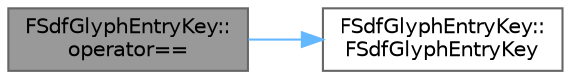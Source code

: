 digraph "FSdfGlyphEntryKey::operator=="
{
 // INTERACTIVE_SVG=YES
 // LATEX_PDF_SIZE
  bgcolor="transparent";
  edge [fontname=Helvetica,fontsize=10,labelfontname=Helvetica,labelfontsize=10];
  node [fontname=Helvetica,fontsize=10,shape=box,height=0.2,width=0.4];
  rankdir="LR";
  Node1 [id="Node000001",label="FSdfGlyphEntryKey::\loperator==",height=0.2,width=0.4,color="gray40", fillcolor="grey60", style="filled", fontcolor="black",tooltip=" "];
  Node1 -> Node2 [id="edge1_Node000001_Node000002",color="steelblue1",style="solid",tooltip=" "];
  Node2 [id="Node000002",label="FSdfGlyphEntryKey::\lFSdfGlyphEntryKey",height=0.2,width=0.4,color="grey40", fillcolor="white", style="filled",URL="$d3/dcf/structFSdfGlyphEntryKey.html#a951ce58dc09be092bdb515df755b8194",tooltip=" "];
}
